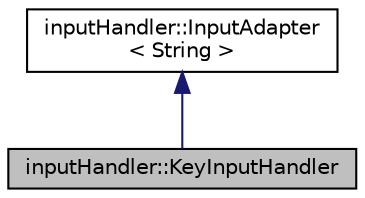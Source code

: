 digraph "inputHandler::KeyInputHandler"
{
 // LATEX_PDF_SIZE
  edge [fontname="Helvetica",fontsize="10",labelfontname="Helvetica",labelfontsize="10"];
  node [fontname="Helvetica",fontsize="10",shape=record];
  Node1 [label="inputHandler::KeyInputHandler",height=0.2,width=0.4,color="black", fillcolor="grey75", style="filled", fontcolor="black",tooltip=" "];
  Node2 -> Node1 [dir="back",color="midnightblue",fontsize="10",style="solid",fontname="Helvetica"];
  Node2 [label="inputHandler::InputAdapter\l\< String \>",height=0.2,width=0.4,color="black", fillcolor="white", style="filled",URL="$classinputHandler_1_1InputAdapter.html",tooltip=" "];
}
